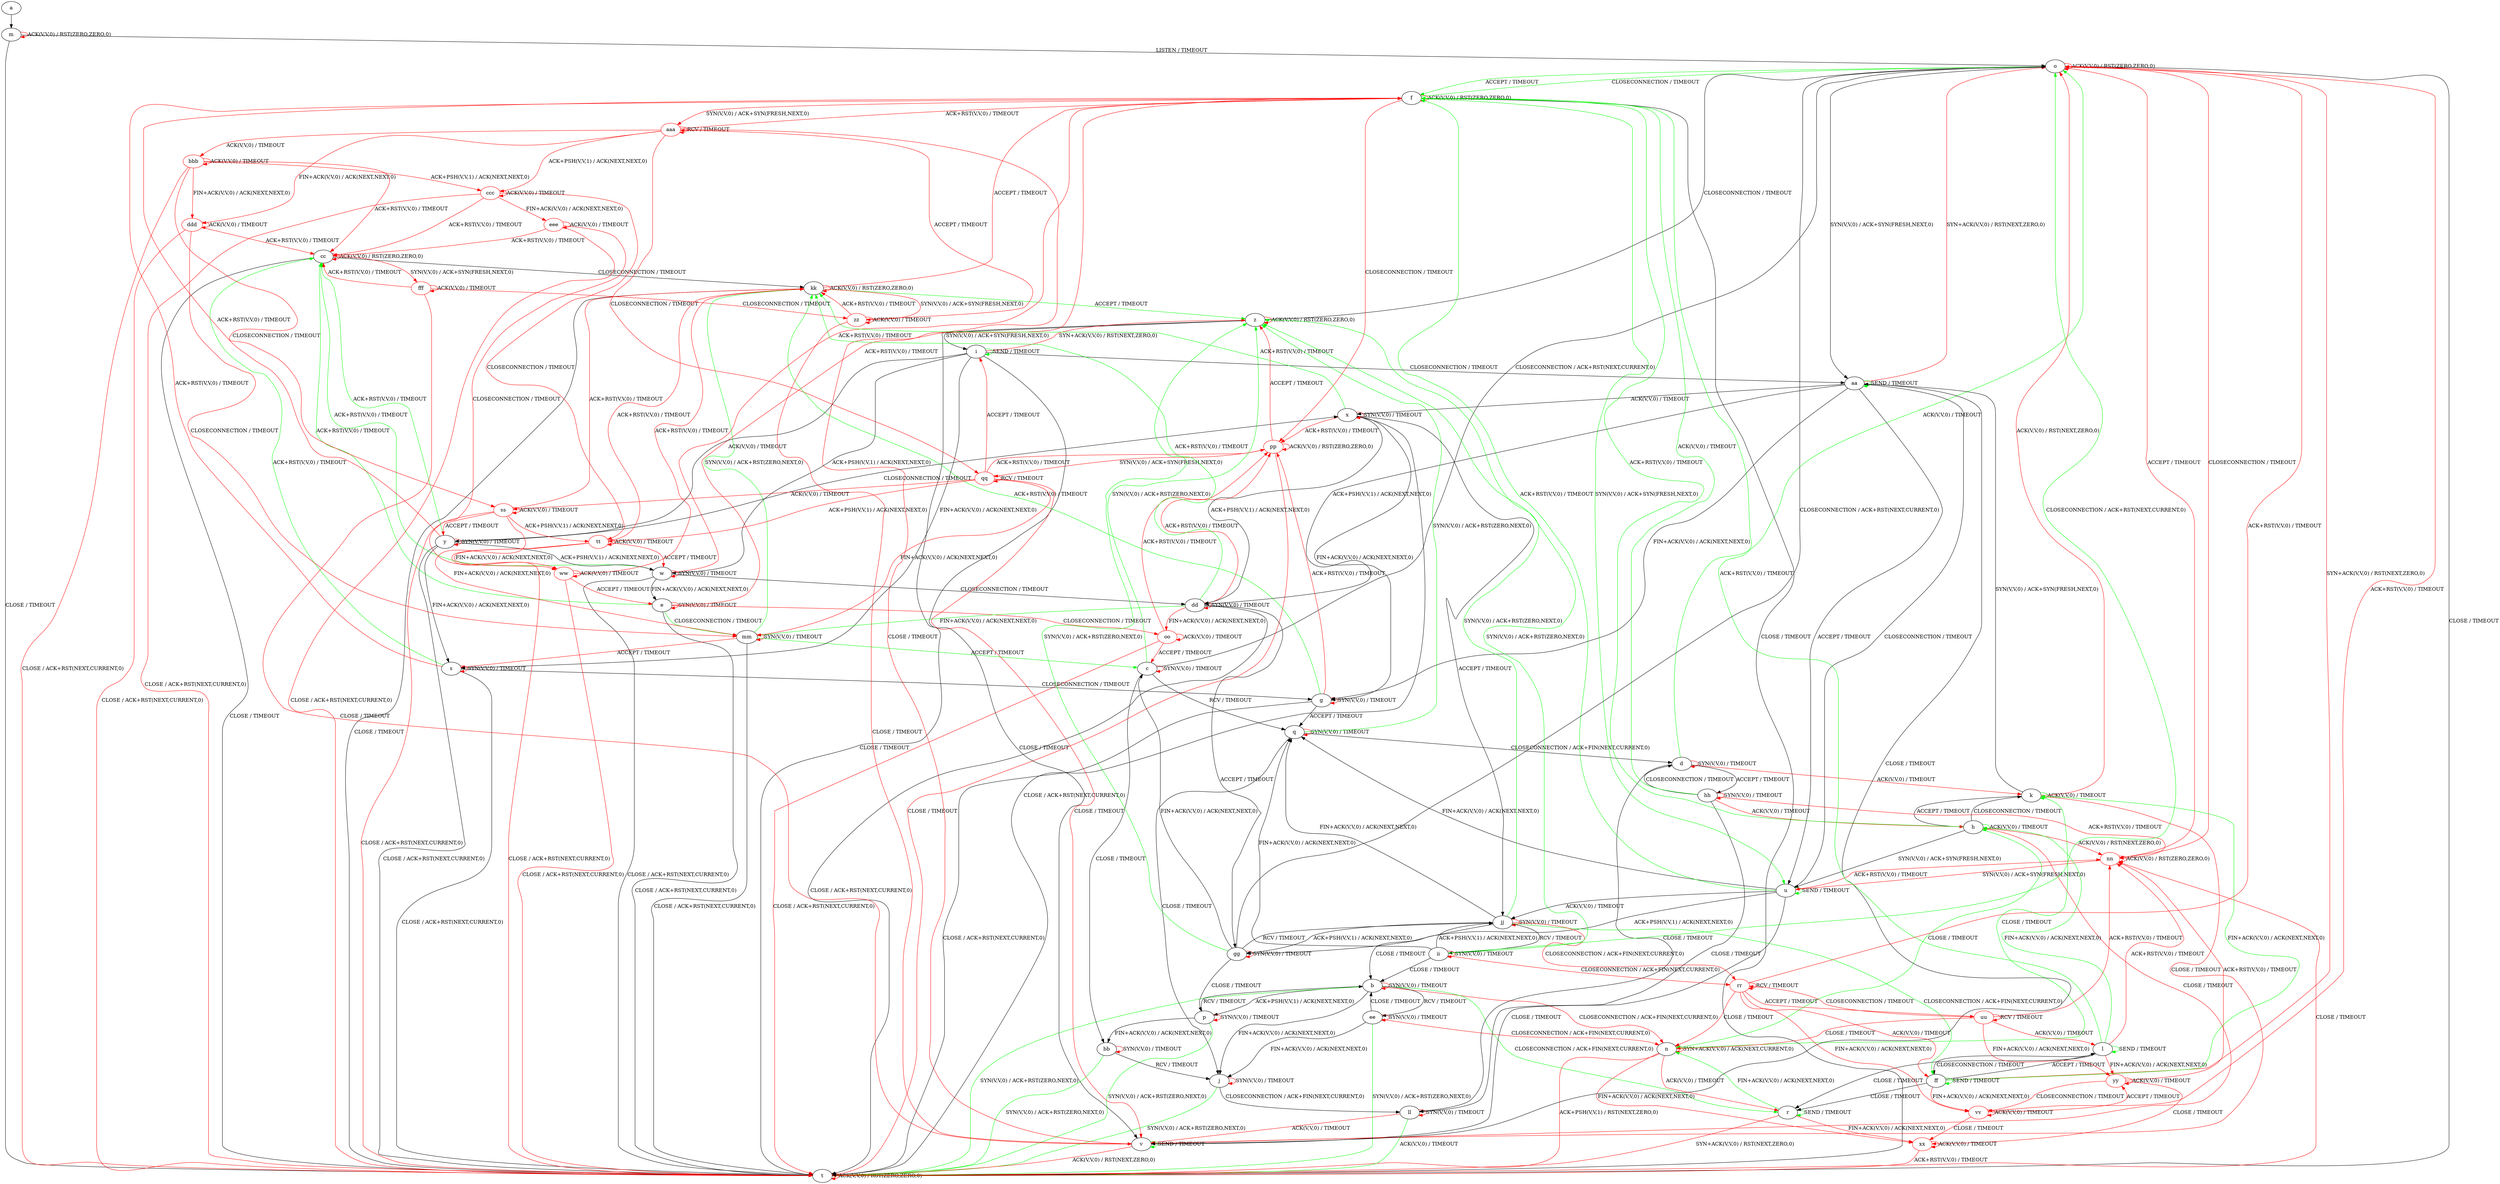 digraph "" {
	graph ["Incoming time"=4.072527885437012,
		"Outgoing time"=6.988457679748535,
		Output="{'States': 58, 'Transitions': 871, 'Filename': '../results/tcp/TCP_Linux_Server-TCP_Windows8_Server-msat-2.dot'}",
		Reference="{'States': 58, 'Transitions': 685, 'Filename': '../subjects/tcp/TCP_Linux_Server.dot'}",
		Solver=msat,
		Updated="{'States': 39, 'Transitions': 495, 'Filename': '../subjects/tcp/TCP_Windows8_Server.dot'}",
		"f-measure"=0.5237288135593221,
		precision=0.6242424242424243,
		recall=0.4510948905109489
	];
	a -> m [key=0];
b -> b [key=0,
color=red,
label="SYN(V,V,0) / TIMEOUT"];
b -> j [key=0,
label="FIN+ACK(V,V,0) / ACK(NEXT,NEXT,0)"];
b -> n [key=0,
color=red,
label="CLOSECONNECTION / ACK+FIN(NEXT,CURRENT,0)"];
b -> p [key=0,
label="ACK+PSH(V,V,1) / ACK(NEXT,NEXT,0)"];
b -> r [key=0,
color=green,
label="CLOSECONNECTION / ACK+FIN(NEXT,CURRENT,0)"];
b -> t [key=0,
color=green,
label="SYN(V,V,0) / ACK+RST(ZERO,NEXT,0)"];
b -> ee [key=0,
label="RCV / TIMEOUT"];
c -> c [key=0,
color=red,
label="SYN(V,V,0) / TIMEOUT"];
c -> o [key=0,
label="CLOSECONNECTION / ACK+RST(NEXT,CURRENT,0)"];
c -> q [key=0,
label="RCV / TIMEOUT"];
c -> z [key=0,
color=green,
label="SYN(V,V,0) / ACK+RST(ZERO,NEXT,0)"];
c -> bb [key=0,
label="CLOSE / TIMEOUT"];
d -> d [key=0,
color=red,
label="SYN(V,V,0) / TIMEOUT"];
d -> k [key=0,
color=red,
label="ACK(V,V,0) / TIMEOUT"];
d -> o [key=0,
color=green,
label="ACK(V,V,0) / TIMEOUT"];
d -> hh [key=0,
label="ACCEPT / TIMEOUT"];
d -> ll [key=0,
label="CLOSE / TIMEOUT"];
e -> e [key=0,
color=red,
label="SYN(V,V,0) / TIMEOUT"];
e -> f [key=0,
color=red,
label="ACK+RST(V,V,0) / TIMEOUT"];
e -> t [key=0,
label="CLOSE / ACK+RST(NEXT,CURRENT,0)"];
e -> cc [key=0,
color=green,
label="ACK+RST(V,V,0) / TIMEOUT"];
e -> mm [key=0,
color=green,
label="CLOSECONNECTION / TIMEOUT"];
oo [color=red];
e -> oo [key=0,
color=red,
label="CLOSECONNECTION / TIMEOUT"];
f -> f [key=0,
color=red,
label="ACK(V,V,0) / RST(ZERO,ZERO,0)"];
f -> o [key=0,
color=green,
label="CLOSECONNECTION / TIMEOUT"];
f -> t [key=0,
label="CLOSE / TIMEOUT"];
f -> u [key=0,
color=green,
label="SYN(V,V,0) / ACK+SYN(FRESH,NEXT,0)"];
pp [color=red];
f -> pp [key=0,
color=red,
label="CLOSECONNECTION / TIMEOUT"];
aaa [color=red];
f -> aaa [key=0,
color=red,
label="SYN(V,V,0) / ACK+SYN(FRESH,NEXT,0)"];
g -> g [key=0,
color=red,
label="SYN(V,V,0) / TIMEOUT"];
g -> q [key=0,
label="ACCEPT / TIMEOUT"];
g -> t [key=0,
label="CLOSE / ACK+RST(NEXT,CURRENT,0)"];
g -> kk [key=0,
color=green,
label="ACK+RST(V,V,0) / TIMEOUT"];
g -> pp [key=0,
color=red,
label="ACK+RST(V,V,0) / TIMEOUT"];
h -> f [key=0,
color=green,
label="ACK+RST(V,V,0) / TIMEOUT"];
h -> h [key=0,
color=green,
label="ACK(V,V,0) / TIMEOUT"];
h -> k [key=0,
label="CLOSECONNECTION / TIMEOUT"];
h -> n [key=0,
color=green,
label="CLOSE / TIMEOUT"];
h -> u [key=0,
label="SYN(V,V,0) / ACK+SYN(FRESH,NEXT,0)"];
h -> v [key=0,
color=red,
label="CLOSE / TIMEOUT"];
nn [color=red];
h -> nn [key=0,
color=red,
label="ACK(V,V,0) / RST(NEXT,ZERO,0)"];
i -> i [key=0,
color=green,
label="SEND / TIMEOUT"];
i -> s [key=0,
label="FIN+ACK(V,V,0) / ACK(NEXT,NEXT,0)"];
i -> v [key=0,
label="CLOSE / TIMEOUT"];
i -> w [key=0,
label="ACK+PSH(V,V,1) / ACK(NEXT,NEXT,0)"];
i -> y [key=0,
label="ACK(V,V,0) / TIMEOUT"];
i -> z [key=0,
color=red,
label="SYN+ACK(V,V,0) / RST(NEXT,ZERO,0)"];
i -> aa [key=0,
label="CLOSECONNECTION / TIMEOUT"];
j -> j [key=0,
color=red,
label="SYN(V,V,0) / TIMEOUT"];
j -> t [key=0,
color=green,
label="SYN(V,V,0) / ACK+RST(ZERO,NEXT,0)"];
j -> ll [key=0,
label="CLOSECONNECTION / ACK+FIN(NEXT,CURRENT,0)"];
k -> h [key=0,
label="ACCEPT / TIMEOUT"];
k -> k [key=0,
color=green,
label="ACK(V,V,0) / TIMEOUT"];
k -> n [key=0,
color=green,
label="CLOSE / TIMEOUT"];
k -> o [key=0,
color=red,
label="ACK(V,V,0) / RST(NEXT,ZERO,0)"];
k -> v [key=0,
color=red,
label="CLOSE / TIMEOUT"];
k -> aa [key=0,
label="SYN(V,V,0) / ACK+SYN(FRESH,NEXT,0)"];
l -> f [key=0,
color=green,
label="ACK+RST(V,V,0) / TIMEOUT"];
l -> h [key=0,
color=green,
label="FIN+ACK(V,V,0) / ACK(NEXT,NEXT,0)"];
l -> l [key=0,
color=green,
label="SEND / TIMEOUT"];
l -> r [key=0,
label="CLOSE / TIMEOUT"];
l -> ff [key=0,
label="CLOSECONNECTION / TIMEOUT"];
l -> nn [key=0,
color=red,
label="ACK+RST(V,V,0) / TIMEOUT"];
yy [color=red];
l -> yy [key=0,
color=red,
label="FIN+ACK(V,V,0) / ACK(NEXT,NEXT,0)"];
m -> m [key=0,
color=red,
label="ACK(V,V,0) / RST(ZERO,ZERO,0)"];
m -> o [key=0,
label="LISTEN / TIMEOUT"];
m -> t [key=0,
label="CLOSE / TIMEOUT"];
n -> n [key=0,
color=red,
label="SYN+ACK(V,V,0) / ACK(NEXT,CURRENT,0)"];
n -> r [key=0,
color=red,
label="ACK(V,V,0) / TIMEOUT"];
n -> t [key=0,
color=red,
label="ACK+PSH(V,V,1) / RST(NEXT,ZERO,0)"];
xx [color=red];
n -> xx [key=0,
color=red,
label="FIN+ACK(V,V,0) / ACK(NEXT,NEXT,0)"];
o -> f [key=0,
color=green,
label="ACCEPT / TIMEOUT"];
o -> o [key=0,
color=red,
label="ACK(V,V,0) / RST(ZERO,ZERO,0)"];
o -> t [key=0,
label="CLOSE / TIMEOUT"];
o -> aa [key=0,
label="SYN(V,V,0) / ACK+SYN(FRESH,NEXT,0)"];
o -> nn [key=0,
color=red,
label="ACCEPT / TIMEOUT"];
p -> b [key=0,
label="RCV / TIMEOUT"];
p -> p [key=0,
color=red,
label="SYN(V,V,0) / TIMEOUT"];
p -> t [key=0,
color=green,
label="SYN(V,V,0) / ACK+RST(ZERO,NEXT,0)"];
p -> bb [key=0,
label="FIN+ACK(V,V,0) / ACK(NEXT,NEXT,0)"];
q -> d [key=0,
label="CLOSECONNECTION / ACK+FIN(NEXT,CURRENT,0)"];
q -> j [key=0,
label="CLOSE / TIMEOUT"];
q -> q [key=0,
color=red,
label="SYN(V,V,0) / TIMEOUT"];
q -> z [key=0,
color=green,
label="SYN(V,V,0) / ACK+RST(ZERO,NEXT,0)"];
r -> n [key=0,
color=green,
label="FIN+ACK(V,V,0) / ACK(NEXT,NEXT,0)"];
r -> r [key=0,
color=green,
label="SEND / TIMEOUT"];
r -> t [key=0,
color=red,
label="SYN+ACK(V,V,0) / RST(NEXT,ZERO,0)"];
r -> xx [key=0,
color=red,
label="FIN+ACK(V,V,0) / ACK(NEXT,NEXT,0)"];
s -> f [key=0,
color=red,
label="ACK+RST(V,V,0) / TIMEOUT"];
s -> g [key=0,
label="CLOSECONNECTION / TIMEOUT"];
s -> s [key=0,
color=red,
label="SYN(V,V,0) / TIMEOUT"];
s -> t [key=0,
label="CLOSE / ACK+RST(NEXT,CURRENT,0)"];
s -> cc [key=0,
color=green,
label="ACK+RST(V,V,0) / TIMEOUT"];
t -> t [key=0,
color=red,
label="ACK(V,V,0) / RST(ZERO,ZERO,0)"];
u -> f [key=0,
color=green,
label="ACK+RST(V,V,0) / TIMEOUT"];
u -> q [key=0,
label="FIN+ACK(V,V,0) / ACK(NEXT,NEXT,0)"];
u -> u [key=0,
color=green,
label="SEND / TIMEOUT"];
u -> v [key=0,
label="CLOSE / TIMEOUT"];
u -> aa [key=0,
label="CLOSECONNECTION / TIMEOUT"];
u -> gg [key=0,
label="ACK+PSH(V,V,1) / ACK(NEXT,NEXT,0)"];
u -> jj [key=0,
label="ACK(V,V,0) / TIMEOUT"];
u -> nn [key=0,
color=red,
label="ACK+RST(V,V,0) / TIMEOUT"];
v -> t [key=0,
color=red,
label="ACK(V,V,0) / RST(NEXT,ZERO,0)"];
v -> v [key=0,
color=green,
label="SEND / TIMEOUT"];
w -> e [key=0,
label="FIN+ACK(V,V,0) / ACK(NEXT,NEXT,0)"];
w -> f [key=0,
color=red,
label="ACK+RST(V,V,0) / TIMEOUT"];
w -> t [key=0,
label="CLOSE / ACK+RST(NEXT,CURRENT,0)"];
w -> w [key=0,
color=red,
label="SYN(V,V,0) / TIMEOUT"];
w -> cc [key=0,
color=green,
label="ACK+RST(V,V,0) / TIMEOUT"];
w -> dd [key=0,
label="CLOSECONNECTION / TIMEOUT"];
x -> g [key=0,
label="FIN+ACK(V,V,0) / ACK(NEXT,NEXT,0)"];
x -> t [key=0,
label="CLOSE / ACK+RST(NEXT,CURRENT,0)"];
x -> x [key=0,
color=red,
label="SYN(V,V,0) / TIMEOUT"];
x -> dd [key=0,
label="ACK+PSH(V,V,1) / ACK(NEXT,NEXT,0)"];
x -> jj [key=0,
label="ACCEPT / TIMEOUT"];
x -> kk [key=0,
color=green,
label="ACK+RST(V,V,0) / TIMEOUT"];
x -> pp [key=0,
color=red,
label="ACK+RST(V,V,0) / TIMEOUT"];
y -> f [key=0,
color=red,
label="ACK+RST(V,V,0) / TIMEOUT"];
y -> s [key=0,
label="FIN+ACK(V,V,0) / ACK(NEXT,NEXT,0)"];
y -> t [key=0,
label="CLOSE / ACK+RST(NEXT,CURRENT,0)"];
y -> w [key=0,
label="ACK+PSH(V,V,1) / ACK(NEXT,NEXT,0)"];
y -> x [key=0,
label="CLOSECONNECTION / TIMEOUT"];
y -> y [key=0,
color=red,
label="SYN(V,V,0) / TIMEOUT"];
y -> cc [key=0,
color=green,
label="ACK+RST(V,V,0) / TIMEOUT"];
z -> i [key=0,
label="SYN(V,V,0) / ACK+SYN(FRESH,NEXT,0)"];
z -> o [key=0,
label="CLOSECONNECTION / TIMEOUT"];
z -> t [key=0,
label="CLOSE / TIMEOUT"];
z -> z [key=0,
color=red,
label="ACK(V,V,0) / RST(ZERO,ZERO,0)"];
aa -> g [key=0,
label="FIN+ACK(V,V,0) / ACK(NEXT,NEXT,0)"];
aa -> o [key=0,
color=red,
label="SYN+ACK(V,V,0) / RST(NEXT,ZERO,0)"];
aa -> u [key=0,
label="ACCEPT / TIMEOUT"];
aa -> v [key=0,
label="CLOSE / TIMEOUT"];
aa -> x [key=0,
label="ACK(V,V,0) / TIMEOUT"];
aa -> aa [key=0,
color=green,
label="SEND / TIMEOUT"];
aa -> dd [key=0,
label="ACK+PSH(V,V,1) / ACK(NEXT,NEXT,0)"];
bb -> j [key=0,
label="RCV / TIMEOUT"];
bb -> t [key=0,
color=green,
label="SYN(V,V,0) / ACK+RST(ZERO,NEXT,0)"];
bb -> bb [key=0,
color=red,
label="SYN(V,V,0) / TIMEOUT"];
cc -> t [key=0,
label="CLOSE / TIMEOUT"];
cc -> cc [key=0,
color=red,
label="ACK(V,V,0) / RST(ZERO,ZERO,0)"];
cc -> kk [key=0,
label="CLOSECONNECTION / TIMEOUT"];
fff [color=red];
cc -> fff [key=0,
color=red,
label="SYN(V,V,0) / ACK+SYN(FRESH,NEXT,0)"];
dd -> t [key=0,
label="CLOSE / ACK+RST(NEXT,CURRENT,0)"];
dd -> dd [key=0,
color=red,
label="SYN(V,V,0) / TIMEOUT"];
dd -> gg [key=0,
label="ACCEPT / TIMEOUT"];
dd -> kk [key=0,
color=green,
label="ACK+RST(V,V,0) / TIMEOUT"];
dd -> mm [key=0,
color=green,
label="FIN+ACK(V,V,0) / ACK(NEXT,NEXT,0)"];
dd -> oo [key=0,
color=red,
label="FIN+ACK(V,V,0) / ACK(NEXT,NEXT,0)"];
dd -> pp [key=0,
color=red,
label="ACK+RST(V,V,0) / TIMEOUT"];
ee -> b [key=0,
label="CLOSE / TIMEOUT"];
ee -> j [key=0,
label="FIN+ACK(V,V,0) / ACK(NEXT,NEXT,0)"];
ee -> n [key=0,
color=red,
label="CLOSECONNECTION / ACK+FIN(NEXT,CURRENT,0)"];
ee -> t [key=0,
color=green,
label="SYN(V,V,0) / ACK+RST(ZERO,NEXT,0)"];
ee -> ee [key=0,
color=red,
label="SYN(V,V,0) / TIMEOUT"];
ff -> k [key=0,
color=green,
label="FIN+ACK(V,V,0) / ACK(NEXT,NEXT,0)"];
ff -> l [key=0,
label="ACCEPT / TIMEOUT"];
ff -> o [key=0,
color=red,
label="SYN+ACK(V,V,0) / RST(NEXT,ZERO,0)"];
ff -> r [key=0,
label="CLOSE / TIMEOUT"];
ff -> ff [key=0,
color=green,
label="SEND / TIMEOUT"];
vv [color=red];
ff -> vv [key=0,
color=red,
label="FIN+ACK(V,V,0) / ACK(NEXT,NEXT,0)"];
gg -> c [key=0,
label="FIN+ACK(V,V,0) / ACK(NEXT,NEXT,0)"];
gg -> o [key=0,
label="CLOSECONNECTION / ACK+RST(NEXT,CURRENT,0)"];
gg -> p [key=0,
label="CLOSE / TIMEOUT"];
gg -> z [key=0,
color=green,
label="SYN(V,V,0) / ACK+RST(ZERO,NEXT,0)"];
gg -> gg [key=0,
color=red,
label="SYN(V,V,0) / TIMEOUT"];
gg -> jj [key=0,
label="RCV / TIMEOUT"];
hh -> d [key=0,
label="CLOSECONNECTION / TIMEOUT"];
hh -> f [key=0,
color=green,
label="ACK(V,V,0) / TIMEOUT"];
hh -> h [key=0,
color=red,
label="ACK(V,V,0) / TIMEOUT"];
hh -> hh [key=0,
color=red,
label="SYN(V,V,0) / TIMEOUT"];
hh -> ll [key=0,
label="CLOSE / TIMEOUT"];
hh -> nn [key=0,
color=red,
label="ACK+RST(V,V,0) / TIMEOUT"];
ii -> b [key=0,
label="CLOSE / TIMEOUT"];
ii -> o [key=0,
color=green,
label="CLOSECONNECTION / ACK+RST(NEXT,CURRENT,0)"];
ii -> q [key=0,
label="FIN+ACK(V,V,0) / ACK(NEXT,NEXT,0)"];
ii -> z [key=0,
color=green,
label="SYN(V,V,0) / ACK+RST(ZERO,NEXT,0)"];
ii -> ii [key=0,
color=red,
label="SYN(V,V,0) / TIMEOUT"];
ii -> jj [key=0,
label="ACK+PSH(V,V,1) / ACK(NEXT,NEXT,0)"];
rr [color=red];
ii -> rr [key=0,
color=red,
label="CLOSECONNECTION / ACK+FIN(NEXT,CURRENT,0)"];
jj -> b [key=0,
label="CLOSE / TIMEOUT"];
jj -> q [key=0,
label="FIN+ACK(V,V,0) / ACK(NEXT,NEXT,0)"];
jj -> z [key=0,
color=green,
label="SYN(V,V,0) / ACK+RST(ZERO,NEXT,0)"];
jj -> ff [key=0,
color=green,
label="CLOSECONNECTION / ACK+FIN(NEXT,CURRENT,0)"];
jj -> gg [key=0,
label="ACK+PSH(V,V,1) / ACK(NEXT,NEXT,0)"];
jj -> ii [key=0,
label="RCV / TIMEOUT"];
jj -> jj [key=0,
color=red,
label="SYN(V,V,0) / TIMEOUT"];
jj -> rr [key=0,
color=red,
label="CLOSECONNECTION / ACK+FIN(NEXT,CURRENT,0)"];
kk -> f [key=0,
color=red,
label="ACCEPT / TIMEOUT"];
kk -> t [key=0,
label="CLOSE / TIMEOUT"];
kk -> z [key=0,
color=green,
label="ACCEPT / TIMEOUT"];
kk -> kk [key=0,
color=red,
label="ACK(V,V,0) / RST(ZERO,ZERO,0)"];
zz [color=red];
kk -> zz [key=0,
color=red,
label="SYN(V,V,0) / ACK+SYN(FRESH,NEXT,0)"];
ll -> t [key=0,
color=green,
label="ACK(V,V,0) / TIMEOUT"];
ll -> v [key=0,
color=red,
label="ACK(V,V,0) / TIMEOUT"];
ll -> ll [key=0,
color=red,
label="SYN(V,V,0) / TIMEOUT"];
mm -> c [key=0,
color=green,
label="ACCEPT / TIMEOUT"];
mm -> s [key=0,
color=red,
label="ACCEPT / TIMEOUT"];
mm -> t [key=0,
label="CLOSE / ACK+RST(NEXT,CURRENT,0)"];
mm -> kk [key=0,
color=green,
label="SYN(V,V,0) / ACK+RST(ZERO,NEXT,0)"];
mm -> mm [key=0,
color=red,
label="SYN(V,V,0) / TIMEOUT"];
nn -> o [key=0,
color=red,
label="CLOSECONNECTION / TIMEOUT"];
nn -> t [key=0,
color=red,
label="CLOSE / TIMEOUT"];
nn -> u [key=0,
color=red,
label="SYN(V,V,0) / ACK+SYN(FRESH,NEXT,0)"];
nn -> nn [key=0,
color=red,
label="ACK(V,V,0) / RST(ZERO,ZERO,0)"];
oo -> c [key=0,
color=red,
label="ACCEPT / TIMEOUT"];
oo -> t [key=0,
color=red,
label="CLOSE / ACK+RST(NEXT,CURRENT,0)"];
oo -> oo [key=0,
color=red,
label="ACK(V,V,0) / TIMEOUT"];
oo -> pp [key=0,
color=red,
label="ACK+RST(V,V,0) / TIMEOUT"];
pp -> t [key=0,
color=red,
label="CLOSE / TIMEOUT"];
pp -> z [key=0,
color=red,
label="ACCEPT / TIMEOUT"];
pp -> pp [key=0,
color=red,
label="ACK(V,V,0) / RST(ZERO,ZERO,0)"];
qq [color=red];
pp -> qq [key=0,
color=red,
label="SYN(V,V,0) / ACK+SYN(FRESH,NEXT,0)"];
qq -> i [key=0,
color=red,
label="ACCEPT / TIMEOUT"];
qq -> v [key=0,
color=red,
label="CLOSE / TIMEOUT"];
qq -> mm [key=0,
color=red,
label="FIN+ACK(V,V,0) / ACK(NEXT,NEXT,0)"];
qq -> pp [key=0,
color=red,
label="ACK+RST(V,V,0) / TIMEOUT"];
qq -> qq [key=0,
color=red,
label="RCV / TIMEOUT"];
ss [color=red];
qq -> ss [key=0,
color=red,
label="ACK(V,V,0) / TIMEOUT"];
tt [color=red];
qq -> tt [key=0,
color=red,
label="ACK+PSH(V,V,1) / ACK(NEXT,NEXT,0)"];
rr -> n [key=0,
color=red,
label="CLOSE / TIMEOUT"];
rr -> o [key=0,
color=red,
label="ACK+RST(V,V,0) / TIMEOUT"];
rr -> ff [key=0,
color=red,
label="ACK(V,V,0) / TIMEOUT"];
rr -> rr [key=0,
color=red,
label="RCV / TIMEOUT"];
uu [color=red];
rr -> uu [key=0,
color=red,
label="ACCEPT / TIMEOUT"];
rr -> vv [key=0,
color=red,
label="FIN+ACK(V,V,0) / ACK(NEXT,NEXT,0)"];
ss -> t [key=0,
color=red,
label="CLOSE / ACK+RST(NEXT,CURRENT,0)"];
ss -> y [key=0,
color=red,
label="ACCEPT / TIMEOUT"];
ss -> kk [key=0,
color=red,
label="ACK+RST(V,V,0) / TIMEOUT"];
ss -> mm [key=0,
color=red,
label="FIN+ACK(V,V,0) / ACK(NEXT,NEXT,0)"];
ss -> ss [key=0,
color=red,
label="ACK(V,V,0) / TIMEOUT"];
ss -> tt [key=0,
color=red,
label="ACK+PSH(V,V,1) / ACK(NEXT,NEXT,0)"];
tt -> t [key=0,
color=red,
label="CLOSE / ACK+RST(NEXT,CURRENT,0)"];
tt -> w [key=0,
color=red,
label="ACCEPT / TIMEOUT"];
tt -> kk [key=0,
color=red,
label="ACK+RST(V,V,0) / TIMEOUT"];
tt -> tt [key=0,
color=red,
label="ACK(V,V,0) / TIMEOUT"];
ww [color=red];
tt -> ww [key=0,
color=red,
label="FIN+ACK(V,V,0) / ACK(NEXT,NEXT,0)"];
uu -> l [key=0,
color=red,
label="ACK(V,V,0) / TIMEOUT"];
uu -> n [key=0,
color=red,
label="CLOSE / TIMEOUT"];
uu -> nn [key=0,
color=red,
label="ACK+RST(V,V,0) / TIMEOUT"];
uu -> rr [key=0,
color=red,
label="CLOSECONNECTION / TIMEOUT"];
uu -> uu [key=0,
color=red,
label="RCV / TIMEOUT"];
uu -> yy [key=0,
color=red,
label="FIN+ACK(V,V,0) / ACK(NEXT,NEXT,0)"];
vv -> o [key=0,
color=red,
label="ACK+RST(V,V,0) / TIMEOUT"];
vv -> vv [key=0,
color=red,
label="ACK(V,V,0) / TIMEOUT"];
vv -> xx [key=0,
color=red,
label="CLOSE / TIMEOUT"];
vv -> yy [key=0,
color=red,
label="ACCEPT / TIMEOUT"];
ww -> e [key=0,
color=red,
label="ACCEPT / TIMEOUT"];
ww -> t [key=0,
color=red,
label="CLOSE / ACK+RST(NEXT,CURRENT,0)"];
ww -> kk [key=0,
color=red,
label="ACK+RST(V,V,0) / TIMEOUT"];
ww -> ww [key=0,
color=red,
label="ACK(V,V,0) / TIMEOUT"];
xx -> t [key=0,
color=red,
label="ACK+RST(V,V,0) / TIMEOUT"];
xx -> xx [key=0,
color=red,
label="ACK(V,V,0) / TIMEOUT"];
yy -> nn [key=0,
color=red,
label="ACK+RST(V,V,0) / TIMEOUT"];
yy -> vv [key=0,
color=red,
label="CLOSECONNECTION / TIMEOUT"];
yy -> xx [key=0,
color=red,
label="CLOSE / TIMEOUT"];
yy -> yy [key=0,
color=red,
label="ACK(V,V,0) / TIMEOUT"];
zz -> v [key=0,
color=red,
label="CLOSE / TIMEOUT"];
zz -> kk [key=0,
color=red,
label="ACK+RST(V,V,0) / TIMEOUT"];
zz -> zz [key=0,
color=red,
label="ACK(V,V,0) / TIMEOUT"];
zz -> aaa [key=0,
color=red,
label="ACCEPT / TIMEOUT"];
aaa -> f [key=0,
color=red,
label="ACK+RST(V,V,0) / TIMEOUT"];
aaa -> v [key=0,
color=red,
label="CLOSE / TIMEOUT"];
aaa -> qq [key=0,
color=red,
label="CLOSECONNECTION / TIMEOUT"];
aaa -> aaa [key=0,
color=red,
label="RCV / TIMEOUT"];
bbb [color=red];
aaa -> bbb [key=0,
color=red,
label="ACK(V,V,0) / TIMEOUT"];
ccc [color=red];
aaa -> ccc [key=0,
color=red,
label="ACK+PSH(V,V,1) / ACK(NEXT,NEXT,0)"];
ddd [color=red];
aaa -> ddd [key=0,
color=red,
label="FIN+ACK(V,V,0) / ACK(NEXT,NEXT,0)"];
bbb -> t [key=0,
color=red,
label="CLOSE / ACK+RST(NEXT,CURRENT,0)"];
bbb -> cc [key=0,
color=red,
label="ACK+RST(V,V,0) / TIMEOUT"];
bbb -> ss [key=0,
color=red,
label="CLOSECONNECTION / TIMEOUT"];
bbb -> bbb [key=0,
color=red,
label="ACK(V,V,0) / TIMEOUT"];
bbb -> ccc [key=0,
color=red,
label="ACK+PSH(V,V,1) / ACK(NEXT,NEXT,0)"];
bbb -> ddd [key=0,
color=red,
label="FIN+ACK(V,V,0) / ACK(NEXT,NEXT,0)"];
ccc -> t [key=0,
color=red,
label="CLOSE / ACK+RST(NEXT,CURRENT,0)"];
ccc -> cc [key=0,
color=red,
label="ACK+RST(V,V,0) / TIMEOUT"];
ccc -> tt [key=0,
color=red,
label="CLOSECONNECTION / TIMEOUT"];
ccc -> ccc [key=0,
color=red,
label="ACK(V,V,0) / TIMEOUT"];
eee [color=red];
ccc -> eee [key=0,
color=red,
label="FIN+ACK(V,V,0) / ACK(NEXT,NEXT,0)"];
ddd -> t [key=0,
color=red,
label="CLOSE / ACK+RST(NEXT,CURRENT,0)"];
ddd -> cc [key=0,
color=red,
label="ACK+RST(V,V,0) / TIMEOUT"];
ddd -> mm [key=0,
color=red,
label="CLOSECONNECTION / TIMEOUT"];
ddd -> ddd [key=0,
color=red,
label="ACK(V,V,0) / TIMEOUT"];
eee -> t [key=0,
color=red,
label="CLOSE / ACK+RST(NEXT,CURRENT,0)"];
eee -> cc [key=0,
color=red,
label="ACK+RST(V,V,0) / TIMEOUT"];
eee -> ww [key=0,
color=red,
label="CLOSECONNECTION / TIMEOUT"];
eee -> eee [key=0,
color=red,
label="ACK(V,V,0) / TIMEOUT"];
fff -> v [key=0,
color=red,
label="CLOSE / TIMEOUT"];
fff -> cc [key=0,
color=red,
label="ACK+RST(V,V,0) / TIMEOUT"];
fff -> zz [key=0,
color=red,
label="CLOSECONNECTION / TIMEOUT"];
fff -> fff [key=0,
color=red,
label="ACK(V,V,0) / TIMEOUT"];
}
